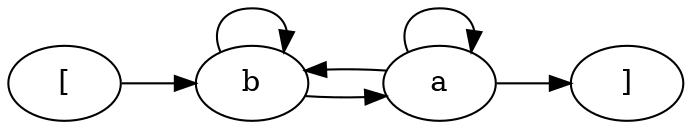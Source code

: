digraph G {
rankdir = LR
label = "";
esg0_vertex0 -> esg0_vertex2;
esg0_vertex1 -> esg0_vertex3;
esg0_vertex1 -> esg0_vertex1;
esg0_vertex2 -> esg0_vertex2;
esg0_vertex1 -> esg0_vertex2;
esg0_vertex2 -> esg0_vertex1;
esg0_vertex0 [label = "["]
esg0_vertex2 [label = "b"]
esg0_vertex1 [label = "a"]
esg0_vertex3 [label = "]"]
}
